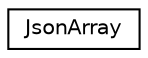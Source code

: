 digraph "Graphical Class Hierarchy"
{
  edge [fontname="Helvetica",fontsize="10",labelfontname="Helvetica",labelfontsize="10"];
  node [fontname="Helvetica",fontsize="10",shape=record];
  rankdir="LR";
  Node0 [label="JsonArray",height=0.2,width=0.4,color="black", fillcolor="white", style="filled",URL="$class_json_array.html",tooltip="A JSON array. "];
}
